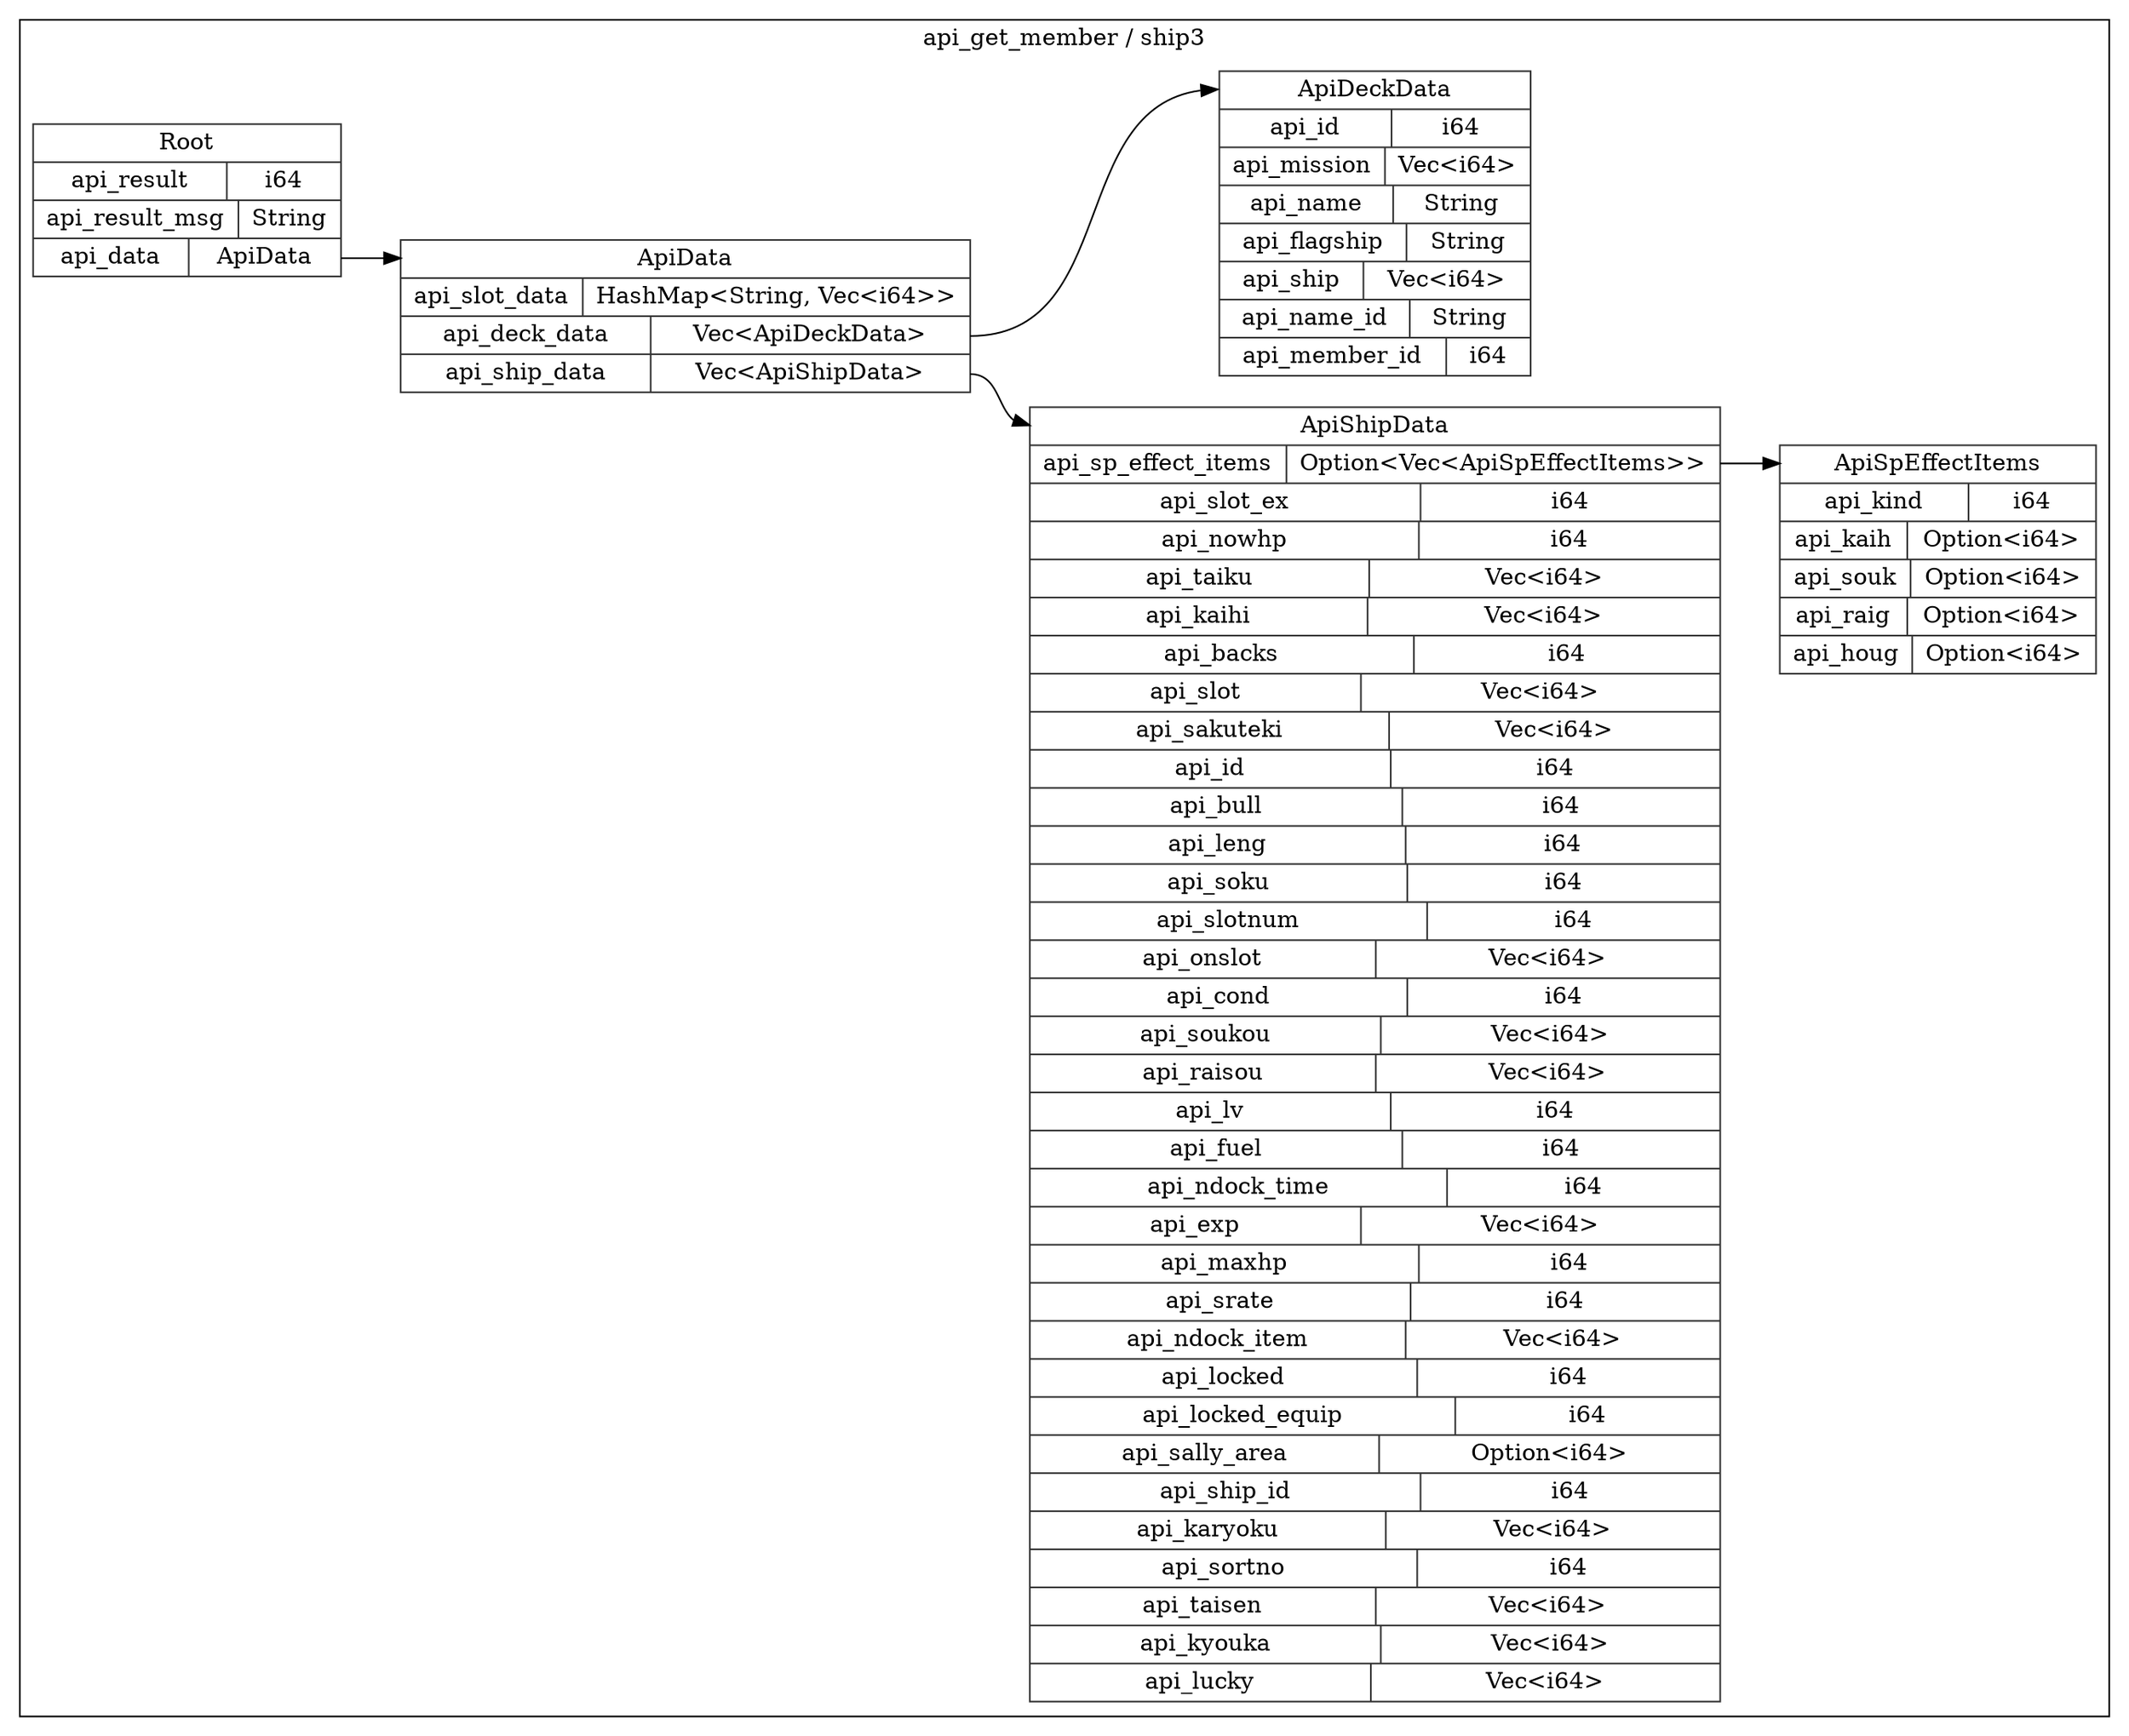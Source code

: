 digraph {
  rankdir=LR;
  subgraph cluster_0 {
    label="api_get_member / ship3";
    node [style="filled", color=white, style="solid", color=gray20];
    api_get_member__ship3__ApiData [label="<ApiData> ApiData  | { api_slot_data | <api_slot_data> HashMap\<String, Vec\<i64\>\> } | { api_deck_data | <api_deck_data> Vec\<ApiDeckData\> } | { api_ship_data | <api_ship_data> Vec\<ApiShipData\> }", shape=record];
    api_get_member__ship3__ApiDeckData;
    api_get_member__ship3__ApiData:api_deck_data:e -> api_get_member__ship3__ApiDeckData:ApiDeckData:w;
    api_get_member__ship3__ApiShipData;
    api_get_member__ship3__ApiData:api_ship_data:e -> api_get_member__ship3__ApiShipData:ApiShipData:w;
    api_get_member__ship3__ApiSpEffectItems [label="<ApiSpEffectItems> ApiSpEffectItems  | { api_kind | <api_kind> i64 } | { api_kaih | <api_kaih> Option\<i64\> } | { api_souk | <api_souk> Option\<i64\> } | { api_raig | <api_raig> Option\<i64\> } | { api_houg | <api_houg> Option\<i64\> }", shape=record];
    api_get_member__ship3__ApiDeckData [label="<ApiDeckData> ApiDeckData  | { api_id | <api_id> i64 } | { api_mission | <api_mission> Vec\<i64\> } | { api_name | <api_name> String } | { api_flagship | <api_flagship> String } | { api_ship | <api_ship> Vec\<i64\> } | { api_name_id | <api_name_id> String } | { api_member_id | <api_member_id> i64 }", shape=record];
    api_get_member__ship3__ApiShipData [label="<ApiShipData> ApiShipData  | { api_sp_effect_items | <api_sp_effect_items> Option\<Vec\<ApiSpEffectItems\>\> } | { api_slot_ex | <api_slot_ex> i64 } | { api_nowhp | <api_nowhp> i64 } | { api_taiku | <api_taiku> Vec\<i64\> } | { api_kaihi | <api_kaihi> Vec\<i64\> } | { api_backs | <api_backs> i64 } | { api_slot | <api_slot> Vec\<i64\> } | { api_sakuteki | <api_sakuteki> Vec\<i64\> } | { api_id | <api_id> i64 } | { api_bull | <api_bull> i64 } | { api_leng | <api_leng> i64 } | { api_soku | <api_soku> i64 } | { api_slotnum | <api_slotnum> i64 } | { api_onslot | <api_onslot> Vec\<i64\> } | { api_cond | <api_cond> i64 } | { api_soukou | <api_soukou> Vec\<i64\> } | { api_raisou | <api_raisou> Vec\<i64\> } | { api_lv | <api_lv> i64 } | { api_fuel | <api_fuel> i64 } | { api_ndock_time | <api_ndock_time> i64 } | { api_exp | <api_exp> Vec\<i64\> } | { api_maxhp | <api_maxhp> i64 } | { api_srate | <api_srate> i64 } | { api_ndock_item | <api_ndock_item> Vec\<i64\> } | { api_locked | <api_locked> i64 } | { api_locked_equip | <api_locked_equip> i64 } | { api_sally_area | <api_sally_area> Option\<i64\> } | { api_ship_id | <api_ship_id> i64 } | { api_karyoku | <api_karyoku> Vec\<i64\> } | { api_sortno | <api_sortno> i64 } | { api_taisen | <api_taisen> Vec\<i64\> } | { api_kyouka | <api_kyouka> Vec\<i64\> } | { api_lucky | <api_lucky> Vec\<i64\> }", shape=record];
    api_get_member__ship3__ApiShipData:api_sp_effect_items:e -> api_get_member__ship3__ApiSpEffectItems:ApiSpEffectItems:w;
    api_get_member__ship3__Root [label="<Root> Root  | { api_result | <api_result> i64 } | { api_result_msg | <api_result_msg> String } | { api_data | <api_data> ApiData }", shape=record];
    api_get_member__ship3__Root:api_data:e -> api_get_member__ship3__ApiData:ApiData:w;
  }
}
